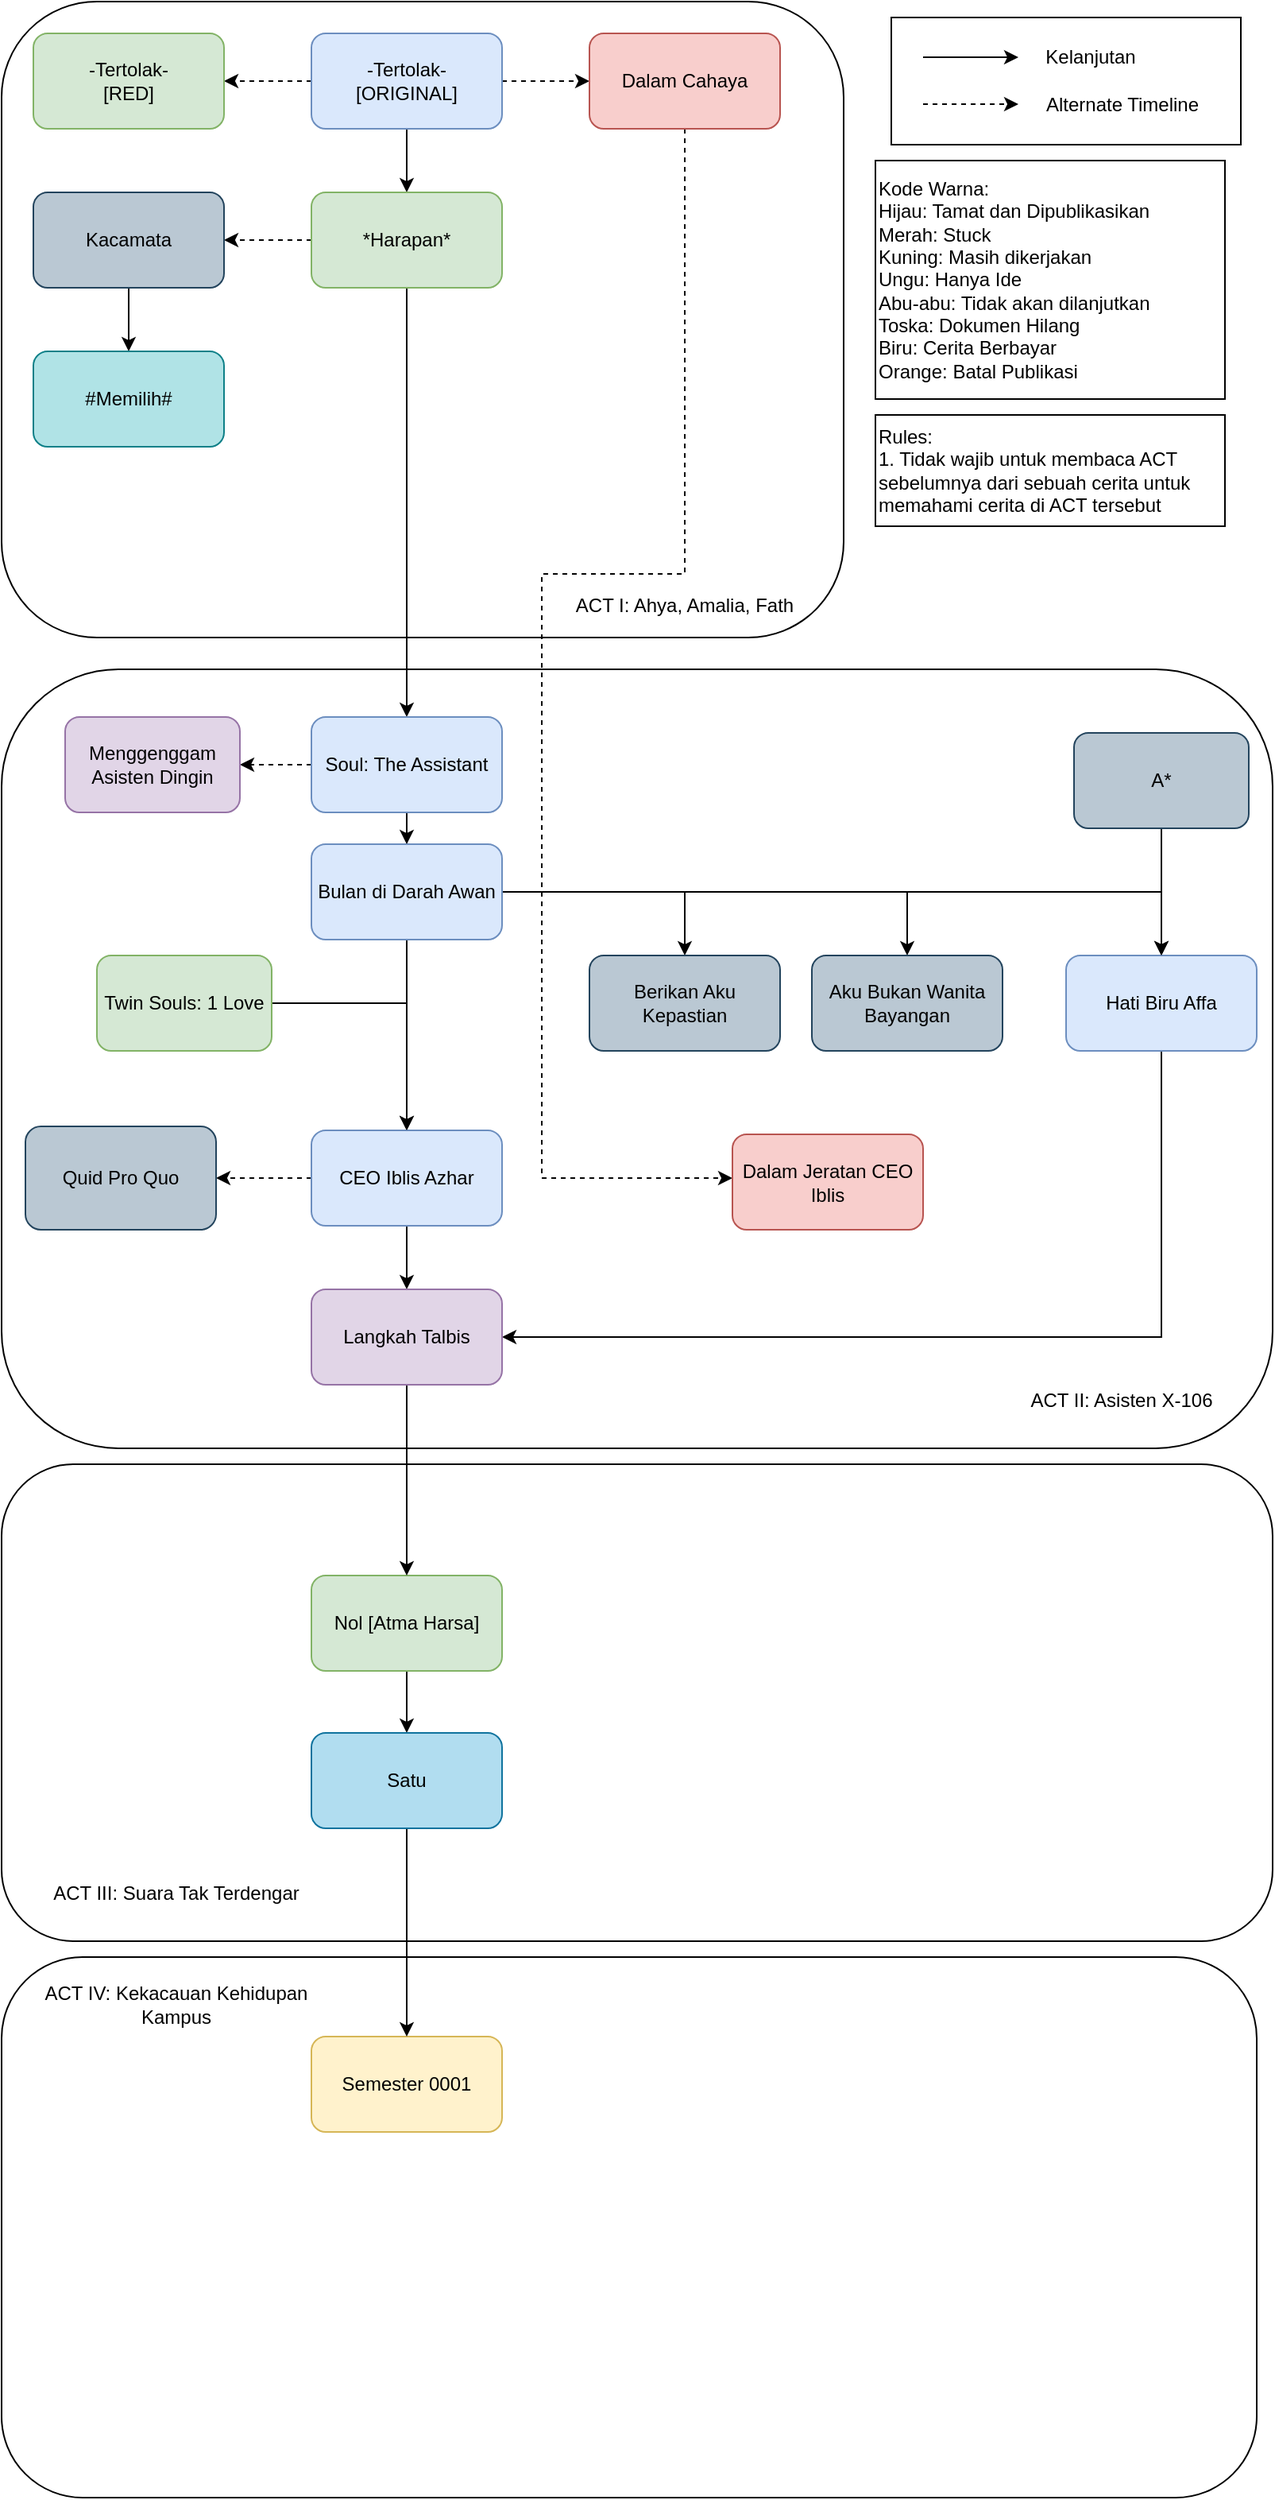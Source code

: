 <mxfile version="20.1.1" type="google" pages="2"><diagram id="EcnSmtBIn0JpFgmxEhbl" name="Affadverse"><mxGraphModel grid="1" page="1" gridSize="10" guides="1" tooltips="1" connect="1" arrows="1" fold="1" pageScale="1" pageWidth="827" pageHeight="1169" math="0" shadow="0"><root><mxCell id="0"/><mxCell id="1" parent="0"/><mxCell id="m2s8excgMReCXEPe41fm-1" value="" style="rounded=1;whiteSpace=wrap;html=1;" vertex="1" parent="1"><mxGeometry x="20" y="1250" width="790" height="340" as="geometry"/></mxCell><mxCell id="y5J24u5xDYEsAiYzcavm-4" value="" style="rounded=1;whiteSpace=wrap;html=1;" vertex="1" parent="1"><mxGeometry x="20" y="940" width="800" height="300" as="geometry"/></mxCell><mxCell id="Pe4HIbK8baJLfQ9ORxXF-13" value="" style="rounded=1;whiteSpace=wrap;html=1;" vertex="1" parent="1"><mxGeometry x="20" y="440" width="800" height="490" as="geometry"/></mxCell><mxCell id="Pe4HIbK8baJLfQ9ORxXF-11" value="" style="rounded=1;whiteSpace=wrap;html=1;" vertex="1" parent="1"><mxGeometry x="20" y="20" width="530" height="400" as="geometry"/></mxCell><mxCell id="hUNtiYaTxKNmz7NO94wZ-4" style="edgeStyle=orthogonalEdgeStyle;rounded=0;orthogonalLoop=1;jettySize=auto;html=1;" edge="1" parent="1" source="hUNtiYaTxKNmz7NO94wZ-1" target="hUNtiYaTxKNmz7NO94wZ-2"><mxGeometry relative="1" as="geometry"/></mxCell><mxCell id="bOvPMWNZljGPkCkS2SPF-2" style="edgeStyle=orthogonalEdgeStyle;rounded=0;orthogonalLoop=1;jettySize=auto;html=1;dashed=1;" edge="1" parent="1" source="hUNtiYaTxKNmz7NO94wZ-1" target="UudT6RU4bLvJuQJ6isM3-8"><mxGeometry relative="1" as="geometry"/></mxCell><mxCell id="ywaN13FSEhkcm2j_giSY-2" style="edgeStyle=orthogonalEdgeStyle;rounded=0;orthogonalLoop=1;jettySize=auto;html=1;dashed=1;" edge="1" parent="1" source="hUNtiYaTxKNmz7NO94wZ-1" target="ywaN13FSEhkcm2j_giSY-1"><mxGeometry relative="1" as="geometry"/></mxCell><mxCell id="hUNtiYaTxKNmz7NO94wZ-1" value="-Tertolak-&lt;br&gt;[ORIGINAL]" style="rounded=1;whiteSpace=wrap;html=1;fillColor=#dae8fc;strokeColor=#6c8ebf;" vertex="1" parent="1"><mxGeometry x="215" y="40" width="120" height="60" as="geometry"/></mxCell><mxCell id="tGlrjINGuqBazFXgnSmo-45" style="edgeStyle=orthogonalEdgeStyle;rounded=1;orthogonalLoop=1;jettySize=auto;html=1;endArrow=classic;endFill=1;dashed=1;" edge="1" parent="1" source="hUNtiYaTxKNmz7NO94wZ-2" target="tGlrjINGuqBazFXgnSmo-27"><mxGeometry relative="1" as="geometry"/></mxCell><mxCell id="H0F3POSe8cfEXiJUJmD0-8" style="edgeStyle=orthogonalEdgeStyle;rounded=0;orthogonalLoop=1;jettySize=auto;html=1;entryX=0.5;entryY=0;entryDx=0;entryDy=0;" edge="1" parent="1" source="hUNtiYaTxKNmz7NO94wZ-2" target="hUNtiYaTxKNmz7NO94wZ-3"><mxGeometry relative="1" as="geometry"/></mxCell><mxCell id="hUNtiYaTxKNmz7NO94wZ-2" value="*Harapan*" style="rounded=1;whiteSpace=wrap;html=1;fillColor=#d5e8d4;strokeColor=#82b366;" vertex="1" parent="1"><mxGeometry x="215" y="140" width="120" height="60" as="geometry"/></mxCell><mxCell id="hUNtiYaTxKNmz7NO94wZ-7" style="edgeStyle=orthogonalEdgeStyle;rounded=0;orthogonalLoop=1;jettySize=auto;html=1;" edge="1" parent="1" source="hUNtiYaTxKNmz7NO94wZ-3" target="hUNtiYaTxKNmz7NO94wZ-6"><mxGeometry relative="1" as="geometry"/></mxCell><mxCell id="lOJnKnWXrmhc2ERGfoHm-5" style="edgeStyle=orthogonalEdgeStyle;rounded=0;orthogonalLoop=1;jettySize=auto;html=1;dashed=1;" edge="1" parent="1" source="hUNtiYaTxKNmz7NO94wZ-3" target="oiZ4GgppwyyCS8r4Atze-10"><mxGeometry relative="1" as="geometry"/></mxCell><mxCell id="hUNtiYaTxKNmz7NO94wZ-3" value="Soul: The Assistant" style="rounded=1;whiteSpace=wrap;html=1;fillColor=#dae8fc;strokeColor=#6c8ebf;" vertex="1" parent="1"><mxGeometry x="215" y="470" width="120" height="60" as="geometry"/></mxCell><mxCell id="rjwr-CTO9SGo7159Knu0-3" style="edgeStyle=orthogonalEdgeStyle;rounded=0;orthogonalLoop=1;jettySize=auto;html=1;" edge="1" parent="1" source="hUNtiYaTxKNmz7NO94wZ-6" target="hUNtiYaTxKNmz7NO94wZ-10"><mxGeometry relative="1" as="geometry"/></mxCell><mxCell id="H0F3POSe8cfEXiJUJmD0-3" style="edgeStyle=orthogonalEdgeStyle;rounded=0;orthogonalLoop=1;jettySize=auto;html=1;" edge="1" parent="1" source="hUNtiYaTxKNmz7NO94wZ-6" target="H0F3POSe8cfEXiJUJmD0-1"><mxGeometry relative="1" as="geometry"/></mxCell><mxCell id="H0F3POSe8cfEXiJUJmD0-7" style="edgeStyle=orthogonalEdgeStyle;rounded=0;orthogonalLoop=1;jettySize=auto;html=1;" edge="1" parent="1" source="hUNtiYaTxKNmz7NO94wZ-6" target="H0F3POSe8cfEXiJUJmD0-6"><mxGeometry relative="1" as="geometry"/></mxCell><mxCell id="oiZ4GgppwyyCS8r4Atze-6" style="edgeStyle=orthogonalEdgeStyle;rounded=0;orthogonalLoop=1;jettySize=auto;html=1;" edge="1" parent="1" source="hUNtiYaTxKNmz7NO94wZ-6" target="hUNtiYaTxKNmz7NO94wZ-8"><mxGeometry relative="1" as="geometry"/></mxCell><mxCell id="lOJnKnWXrmhc2ERGfoHm-4" style="edgeStyle=orthogonalEdgeStyle;rounded=0;orthogonalLoop=1;jettySize=auto;html=1;dashed=1;exitX=0.5;exitY=1;exitDx=0;exitDy=0;" edge="1" parent="1" source="UudT6RU4bLvJuQJ6isM3-8" target="lOJnKnWXrmhc2ERGfoHm-2"><mxGeometry relative="1" as="geometry"><Array as="points"><mxPoint x="450" y="380"/><mxPoint x="360" y="380"/><mxPoint x="360" y="760"/></Array></mxGeometry></mxCell><mxCell id="hUNtiYaTxKNmz7NO94wZ-6" value="Bulan di Darah Awan" style="rounded=1;whiteSpace=wrap;html=1;fillColor=#dae8fc;strokeColor=#6c8ebf;" vertex="1" parent="1"><mxGeometry x="215" y="550" width="120" height="60" as="geometry"/></mxCell><mxCell id="H0F3POSe8cfEXiJUJmD0-5" value="" style="edgeStyle=orthogonalEdgeStyle;rounded=0;orthogonalLoop=1;jettySize=auto;html=1;" edge="1" parent="1" source="hUNtiYaTxKNmz7NO94wZ-8" target="H0F3POSe8cfEXiJUJmD0-2"><mxGeometry relative="1" as="geometry"><Array as="points"><mxPoint x="750" y="860"/><mxPoint x="590" y="860"/></Array></mxGeometry></mxCell><mxCell id="hUNtiYaTxKNmz7NO94wZ-8" value="Hati Biru Affa" style="rounded=1;whiteSpace=wrap;html=1;fillColor=#dae8fc;strokeColor=#6c8ebf;" vertex="1" parent="1"><mxGeometry x="690" y="620" width="120" height="60" as="geometry"/></mxCell><mxCell id="oiZ4GgppwyyCS8r4Atze-9" style="edgeStyle=orthogonalEdgeStyle;rounded=0;orthogonalLoop=1;jettySize=auto;html=1;dashed=1;" edge="1" parent="1" source="hUNtiYaTxKNmz7NO94wZ-10" target="bOvPMWNZljGPkCkS2SPF-3"><mxGeometry relative="1" as="geometry"/></mxCell><mxCell id="lOJnKnWXrmhc2ERGfoHm-7" value="" style="edgeStyle=orthogonalEdgeStyle;rounded=0;orthogonalLoop=1;jettySize=auto;html=1;" edge="1" parent="1" source="hUNtiYaTxKNmz7NO94wZ-10" target="H0F3POSe8cfEXiJUJmD0-2"><mxGeometry relative="1" as="geometry"/></mxCell><mxCell id="hUNtiYaTxKNmz7NO94wZ-10" value="CEO Iblis Azhar" style="rounded=1;whiteSpace=wrap;html=1;fillColor=#dae8fc;strokeColor=#6c8ebf;" vertex="1" parent="1"><mxGeometry x="215" y="730" width="120" height="60" as="geometry"/></mxCell><mxCell id="bOvPMWNZljGPkCkS2SPF-8" value="" style="edgeStyle=orthogonalEdgeStyle;rounded=0;orthogonalLoop=1;jettySize=auto;html=1;" edge="1" parent="1" source="UudT6RU4bLvJuQJ6isM3-1" target="bOvPMWNZljGPkCkS2SPF-7"><mxGeometry relative="1" as="geometry"/></mxCell><mxCell id="UudT6RU4bLvJuQJ6isM3-1" value="Nol [Atma Harsa]" style="rounded=1;whiteSpace=wrap;html=1;fillColor=#d5e8d4;strokeColor=#82b366;" vertex="1" parent="1"><mxGeometry x="215" y="1010" width="120" height="60" as="geometry"/></mxCell><mxCell id="UudT6RU4bLvJuQJ6isM3-8" value="Dalam Cahaya" style="rounded=1;whiteSpace=wrap;html=1;fillColor=#f8cecc;strokeColor=#b85450;" vertex="1" parent="1"><mxGeometry x="390" y="40" width="120" height="60" as="geometry"/></mxCell><mxCell id="rjwr-CTO9SGo7159Knu0-2" style="edgeStyle=orthogonalEdgeStyle;rounded=0;orthogonalLoop=1;jettySize=auto;html=1;" edge="1" parent="1" source="lqrwBeDO2U4Pg9sJsa4X-1" target="hUNtiYaTxKNmz7NO94wZ-8"><mxGeometry relative="1" as="geometry"/></mxCell><mxCell id="lqrwBeDO2U4Pg9sJsa4X-1" value="A*" style="rounded=1;whiteSpace=wrap;html=1;fillColor=#bac8d3;strokeColor=#23445d;" vertex="1" parent="1"><mxGeometry x="695" y="480" width="110" height="60" as="geometry"/></mxCell><mxCell id="Pe4HIbK8baJLfQ9ORxXF-10" value="" style="edgeStyle=orthogonalEdgeStyle;rounded=0;orthogonalLoop=1;jettySize=auto;html=1;" edge="1" parent="1" source="tGlrjINGuqBazFXgnSmo-27" target="Pe4HIbK8baJLfQ9ORxXF-1"><mxGeometry relative="1" as="geometry"/></mxCell><mxCell id="tGlrjINGuqBazFXgnSmo-27" value="Kacamata" style="rounded=1;whiteSpace=wrap;html=1;fillColor=#bac8d3;strokeColor=#23445d;" vertex="1" parent="1"><mxGeometry x="40" y="140" width="120" height="60" as="geometry"/></mxCell><mxCell id="tGlrjINGuqBazFXgnSmo-44" value="Semester 0001" style="rounded=1;whiteSpace=wrap;html=1;fillColor=#fff2cc;strokeColor=#d6b656;" vertex="1" parent="1"><mxGeometry x="215" y="1300" width="120" height="60" as="geometry"/></mxCell><mxCell id="bOvPMWNZljGPkCkS2SPF-3" value="Quid Pro Quo" style="rounded=1;whiteSpace=wrap;html=1;fillColor=#bac8d3;strokeColor=#23445d;" vertex="1" parent="1"><mxGeometry x="35" y="727.5" width="120" height="65" as="geometry"/></mxCell><mxCell id="DqDXxsaQy_0WUwskbLbI-2" style="edgeStyle=orthogonalEdgeStyle;rounded=0;orthogonalLoop=1;jettySize=auto;html=1;endArrow=classic;endFill=1;" edge="1" parent="1" source="bOvPMWNZljGPkCkS2SPF-7" target="tGlrjINGuqBazFXgnSmo-44"><mxGeometry relative="1" as="geometry"/></mxCell><mxCell id="bOvPMWNZljGPkCkS2SPF-7" value="Satu" style="rounded=1;whiteSpace=wrap;html=1;fillColor=#b1ddf0;strokeColor=#10739e;" vertex="1" parent="1"><mxGeometry x="215" y="1109" width="120" height="60" as="geometry"/></mxCell><mxCell id="ywaN13FSEhkcm2j_giSY-1" value="-Tertolak-&lt;br&gt;[RED]" style="rounded=1;whiteSpace=wrap;html=1;fillColor=#d5e8d4;strokeColor=#82b366;" vertex="1" parent="1"><mxGeometry x="40" y="40" width="120" height="60" as="geometry"/></mxCell><mxCell id="OgK4j9b_bI9gaGPWFn3z-1" value="" style="group" vertex="1" connectable="0" parent="1"><mxGeometry x="580" y="30" width="220" height="80" as="geometry"/></mxCell><mxCell id="tGlrjINGuqBazFXgnSmo-34" value="" style="rounded=0;whiteSpace=wrap;html=1;" vertex="1" parent="OgK4j9b_bI9gaGPWFn3z-1"><mxGeometry width="220" height="80" as="geometry"/></mxCell><mxCell id="UudT6RU4bLvJuQJ6isM3-13" value="Alternate Timeline" style="text;html=1;align=center;verticalAlign=middle;resizable=0;points=[];autosize=1;" vertex="1" parent="OgK4j9b_bI9gaGPWFn3z-1"><mxGeometry x="90" y="45" width="110" height="20" as="geometry"/></mxCell><mxCell id="UudT6RU4bLvJuQJ6isM3-14" value="" style="endArrow=classic;html=1;" edge="1" parent="OgK4j9b_bI9gaGPWFn3z-1"><mxGeometry width="50" height="50" relative="1" as="geometry"><mxPoint x="20" y="25" as="sourcePoint"/><mxPoint x="80" y="25" as="targetPoint"/></mxGeometry></mxCell><mxCell id="UudT6RU4bLvJuQJ6isM3-15" value="Kelanjutan" style="text;html=1;align=center;verticalAlign=middle;resizable=0;points=[];autosize=1;" vertex="1" parent="OgK4j9b_bI9gaGPWFn3z-1"><mxGeometry x="90" y="15" width="70" height="20" as="geometry"/></mxCell><mxCell id="bOvPMWNZljGPkCkS2SPF-1" value="" style="endArrow=classic;html=1;dashed=1;" edge="1" parent="OgK4j9b_bI9gaGPWFn3z-1"><mxGeometry width="50" height="50" relative="1" as="geometry"><mxPoint x="20" y="54.5" as="sourcePoint"/><mxPoint x="80" y="54.5" as="targetPoint"/></mxGeometry></mxCell><mxCell id="LgQSVjgWvoYoI5f046IZ-2" style="edgeStyle=orthogonalEdgeStyle;rounded=0;orthogonalLoop=1;jettySize=auto;html=1;" edge="1" parent="1" source="LgQSVjgWvoYoI5f046IZ-1" target="hUNtiYaTxKNmz7NO94wZ-10"><mxGeometry relative="1" as="geometry"/></mxCell><mxCell id="LgQSVjgWvoYoI5f046IZ-1" value="Twin Souls: 1 Love" style="rounded=1;whiteSpace=wrap;html=1;fillColor=#d5e8d4;strokeColor=#82b366;" vertex="1" parent="1"><mxGeometry x="80" y="620" width="110" height="60" as="geometry"/></mxCell><mxCell id="Pe4HIbK8baJLfQ9ORxXF-1" value="#Memilih#" style="rounded=1;whiteSpace=wrap;html=1;fillColor=#b0e3e6;strokeColor=#0e8088;" vertex="1" parent="1"><mxGeometry x="40" y="240" width="120" height="60" as="geometry"/></mxCell><mxCell id="Pe4HIbK8baJLfQ9ORxXF-9" value="Kode Warna:&lt;br&gt;Hijau: Tamat dan Dipublikasikan&lt;br&gt;Merah: Stuck&lt;br&gt;Kuning: Masih dikerjakan&lt;br&gt;Ungu: Hanya Ide&lt;br&gt;Abu-abu: Tidak akan dilanjutkan&lt;br&gt;Toska: Dokumen Hilang&lt;br&gt;Biru: Cerita Berbayar&lt;br&gt;Orange: Batal Publikasi" style="rounded=0;whiteSpace=wrap;html=1;align=left;" vertex="1" parent="1"><mxGeometry x="570" y="120" width="220" height="150" as="geometry"/></mxCell><mxCell id="Pe4HIbK8baJLfQ9ORxXF-12" value="ACT I: Ahya, Amalia, Fath" style="text;html=1;strokeColor=none;fillColor=none;align=center;verticalAlign=middle;whiteSpace=wrap;rounded=0;" vertex="1" parent="1"><mxGeometry x="370" y="390" width="160" height="20" as="geometry"/></mxCell><mxCell id="Pe4HIbK8baJLfQ9ORxXF-14" value="ACT II: Asisten X-106" style="text;html=1;strokeColor=none;fillColor=none;align=center;verticalAlign=middle;whiteSpace=wrap;rounded=0;" vertex="1" parent="1"><mxGeometry x="660" y="890" width="130" height="20" as="geometry"/></mxCell><mxCell id="y5J24u5xDYEsAiYzcavm-5" value="ACT III: Suara Tak Terdengar" style="text;html=1;strokeColor=none;fillColor=none;align=center;verticalAlign=middle;whiteSpace=wrap;rounded=0;" vertex="1" parent="1"><mxGeometry x="45" y="1200" width="170" height="20" as="geometry"/></mxCell><mxCell id="m2s8excgMReCXEPe41fm-2" value="ACT IV: Kekacauan Kehidupan Kampus" style="text;html=1;strokeColor=none;fillColor=none;align=center;verticalAlign=middle;whiteSpace=wrap;rounded=0;" vertex="1" parent="1"><mxGeometry x="40" y="1270" width="180" height="20" as="geometry"/></mxCell><mxCell id="H0F3POSe8cfEXiJUJmD0-1" value="Berikan Aku Kepastian&lt;span style=&quot;color: rgba(0 , 0 , 0 , 0) ; font-family: monospace ; font-size: 0px&quot;&gt;%3CmxGraphModel%3E%3Croot%3E%3CmxCell%20id%3D%220%22%2F%3E%3CmxCell%20id%3D%221%22%20parent%3D%220%22%2F%3E%3CmxCell%20id%3D%222%22%20value%3D%22Apa%20Kebohongan%20Bisa%20Menjadi%20Kebenaran%3F%22%20style%3D%22rounded%3D1%3BwhiteSpace%3Dwrap%3Bhtml%3D1%3BfillColor%3D%23e1d5e7%3BstrokeColor%3D%239673a6%3B%22%20vertex%3D%221%22%20parent%3D%221%22%3E%3CmxGeometry%20x%3D%22215%22%20y%3D%22820%22%20width%3D%22120%22%20height%3D%2260%22%20as%3D%22geometry%22%2F%3E%3C%2FmxCell%3E%3C%2Froot%3E%3C%2FmxGraphModel%3E&lt;/span&gt;" style="rounded=1;whiteSpace=wrap;html=1;fillColor=#bac8d3;strokeColor=#23445d;" vertex="1" parent="1"><mxGeometry x="390" y="620" width="120" height="60" as="geometry"/></mxCell><mxCell id="lOJnKnWXrmhc2ERGfoHm-8" value="" style="edgeStyle=orthogonalEdgeStyle;rounded=0;orthogonalLoop=1;jettySize=auto;html=1;entryX=0.5;entryY=0;entryDx=0;entryDy=0;" edge="1" parent="1" source="H0F3POSe8cfEXiJUJmD0-2" target="UudT6RU4bLvJuQJ6isM3-1"><mxGeometry relative="1" as="geometry"/></mxCell><mxCell id="H0F3POSe8cfEXiJUJmD0-2" value="Langkah Talbis" style="rounded=1;whiteSpace=wrap;html=1;fillColor=#e1d5e7;strokeColor=#9673a6;" vertex="1" parent="1"><mxGeometry x="215" y="830" width="120" height="60" as="geometry"/></mxCell><mxCell id="H0F3POSe8cfEXiJUJmD0-6" value="Aku Bukan Wanita Bayangan" style="rounded=1;whiteSpace=wrap;html=1;fillColor=#bac8d3;strokeColor=#23445d;" vertex="1" parent="1"><mxGeometry x="530" y="620" width="120" height="60" as="geometry"/></mxCell><mxCell id="oiZ4GgppwyyCS8r4Atze-10" value="Menggenggam Asisten Dingin" style="rounded=1;whiteSpace=wrap;html=1;fillColor=#e1d5e7;strokeColor=#9673a6;" vertex="1" parent="1"><mxGeometry x="60" y="470" width="110" height="60" as="geometry"/></mxCell><mxCell id="oiZ4GgppwyyCS8r4Atze-12" value="Rules:&lt;br&gt;1. Tidak wajib untuk membaca ACT sebelumnya dari sebuah cerita untuk memahami cerita di ACT tersebut" style="rounded=0;whiteSpace=wrap;html=1;align=left;" vertex="1" parent="1"><mxGeometry x="570" y="280" width="220" height="70" as="geometry"/></mxCell><mxCell id="lOJnKnWXrmhc2ERGfoHm-2" value="Dalam Jeratan CEO Iblis" style="rounded=1;whiteSpace=wrap;html=1;fillColor=#f8cecc;strokeColor=#b85450;" vertex="1" parent="1"><mxGeometry x="480" y="732.5" width="120" height="60" as="geometry"/></mxCell></root></mxGraphModel></diagram><diagram id="aOr_7SojHPx7BmcFr2-G" name="Mini-Worlds"><mxGraphModel grid="1" page="1" gridSize="10" guides="1" tooltips="1" connect="1" arrows="1" fold="1" pageScale="1" pageWidth="827" pageHeight="1169" math="0" shadow="0"><root><mxCell id="ET-YBNcXnxoC9ijN3A6z-0"/><mxCell id="ET-YBNcXnxoC9ijN3A6z-1" parent="ET-YBNcXnxoC9ijN3A6z-0"/><mxCell id="ET-YBNcXnxoC9ijN3A6z-2" value="" style="rounded=0;whiteSpace=wrap;html=1;" vertex="1" parent="ET-YBNcXnxoC9ijN3A6z-1"><mxGeometry x="30" y="195" width="360" height="130" as="geometry"/></mxCell><mxCell id="ET-YBNcXnxoC9ijN3A6z-3" value="" style="rounded=0;whiteSpace=wrap;html=1;" vertex="1" parent="ET-YBNcXnxoC9ijN3A6z-1"><mxGeometry x="30" y="40" width="700" height="130" as="geometry"/></mxCell><mxCell id="ET-YBNcXnxoC9ijN3A6z-5" style="edgeStyle=orthogonalEdgeStyle;rounded=1;orthogonalLoop=1;jettySize=auto;html=1;endArrow=classic;endFill=1;" edge="1" parent="ET-YBNcXnxoC9ijN3A6z-1" source="ET-YBNcXnxoC9ijN3A6z-6" target="ET-YBNcXnxoC9ijN3A6z-9"><mxGeometry relative="1" as="geometry"/></mxCell><mxCell id="ET-YBNcXnxoC9ijN3A6z-6" value="Metantei Conan: Assassinate" style="rounded=1;whiteSpace=wrap;html=1;fillColor=#d5e8d4;strokeColor=#82b366;" vertex="1" parent="ET-YBNcXnxoC9ijN3A6z-1"><mxGeometry x="50" y="60" width="120" height="60" as="geometry"/></mxCell><mxCell id="ET-YBNcXnxoC9ijN3A6z-7" value="Merapalkan Mimpi" style="rounded=1;whiteSpace=wrap;html=1;fillColor=#bac8d3;strokeColor=#23445d;" vertex="1" parent="ET-YBNcXnxoC9ijN3A6z-1"><mxGeometry x="630" y="660" width="120" height="60" as="geometry"/></mxCell><mxCell id="T2kVOSxpK02s65miHArF-2" style="edgeStyle=orthogonalEdgeStyle;rounded=0;orthogonalLoop=1;jettySize=auto;html=1;" edge="1" parent="ET-YBNcXnxoC9ijN3A6z-1" source="ET-YBNcXnxoC9ijN3A6z-9" target="T2kVOSxpK02s65miHArF-0"><mxGeometry relative="1" as="geometry"/></mxCell><mxCell id="ET-YBNcXnxoC9ijN3A6z-9" value="Meitantei Conan: Tombak Pengadilan" style="rounded=1;whiteSpace=wrap;html=1;fillColor=#bac8d3;strokeColor=#23445d;" vertex="1" parent="ET-YBNcXnxoC9ijN3A6z-1"><mxGeometry x="230" y="55" width="120" height="70" as="geometry"/></mxCell><mxCell id="ET-YBNcXnxoC9ijN3A6z-13" style="edgeStyle=orthogonalEdgeStyle;rounded=1;orthogonalLoop=1;jettySize=auto;html=1;entryX=0;entryY=0.5;entryDx=0;entryDy=0;endArrow=classic;endFill=1;" edge="1" parent="ET-YBNcXnxoC9ijN3A6z-1" source="ET-YBNcXnxoC9ijN3A6z-14" target="ET-YBNcXnxoC9ijN3A6z-15"><mxGeometry relative="1" as="geometry"/></mxCell><mxCell id="ET-YBNcXnxoC9ijN3A6z-14" value="Sins and Dreams Season 1" style="rounded=1;whiteSpace=wrap;html=1;fillColor=#d5e8d4;strokeColor=#82b366;" vertex="1" parent="ET-YBNcXnxoC9ijN3A6z-1"><mxGeometry x="50" y="230" width="120" height="60" as="geometry"/></mxCell><mxCell id="ET-YBNcXnxoC9ijN3A6z-15" value="Sins and Dreams Season 2" style="rounded=1;whiteSpace=wrap;html=1;fillColor=#bac8d3;strokeColor=#23445d;" vertex="1" parent="ET-YBNcXnxoC9ijN3A6z-1"><mxGeometry x="230" y="230" width="120" height="60" as="geometry"/></mxCell><mxCell id="ET-YBNcXnxoC9ijN3A6z-16" value="Calamity [Wattpadesurd]" style="rounded=1;whiteSpace=wrap;html=1;fillColor=#d5e8d4;strokeColor=#82b366;" vertex="1" parent="ET-YBNcXnxoC9ijN3A6z-1"><mxGeometry x="90" y="560" width="120" height="60" as="geometry"/></mxCell><mxCell id="ET-YBNcXnxoC9ijN3A6z-17" value="Cahaya Bayangan [Wattpadesurd]" style="rounded=1;whiteSpace=wrap;html=1;fillColor=#d5e8d4;strokeColor=#82b366;" vertex="1" parent="ET-YBNcXnxoC9ijN3A6z-1"><mxGeometry x="90" y="660" width="120" height="60" as="geometry"/></mxCell><mxCell id="ET-YBNcXnxoC9ijN3A6z-18" value="Tumpukan Dusta [Kawan Pena]" style="rounded=1;whiteSpace=wrap;html=1;fillColor=#d5e8d4;strokeColor=#82b366;" vertex="1" parent="ET-YBNcXnxoC9ijN3A6z-1"><mxGeometry x="90" y="760" width="120" height="60" as="geometry"/></mxCell><mxCell id="ET-YBNcXnxoC9ijN3A6z-19" value="Noctus Zaharian" style="rounded=1;whiteSpace=wrap;html=1;fillColor=#d5e8d4;strokeColor=#82b366;" vertex="1" parent="ET-YBNcXnxoC9ijN3A6z-1"><mxGeometry x="90" y="850" width="120" height="60" as="geometry"/></mxCell><mxCell id="ET-YBNcXnxoC9ijN3A6z-20" value="/Dua Jalan\" style="rounded=1;whiteSpace=wrap;html=1;fillColor=#bac8d3;strokeColor=#23445d;" vertex="1" parent="ET-YBNcXnxoC9ijN3A6z-1"><mxGeometry x="450" y="850" width="120" height="60" as="geometry"/></mxCell><mxCell id="ET-YBNcXnxoC9ijN3A6z-21" value="Hilang" style="rounded=1;whiteSpace=wrap;html=1;fillColor=#bac8d3;strokeColor=#23445d;" vertex="1" parent="ET-YBNcXnxoC9ijN3A6z-1"><mxGeometry x="270" y="560" width="120" height="60" as="geometry"/></mxCell><mxCell id="ET-YBNcXnxoC9ijN3A6z-22" value="Surat Perubahan" style="rounded=1;whiteSpace=wrap;html=1;fillColor=#bac8d3;strokeColor=#23445d;" vertex="1" parent="ET-YBNcXnxoC9ijN3A6z-1"><mxGeometry x="270" y="760" width="120" height="60" as="geometry"/></mxCell><mxCell id="ET-YBNcXnxoC9ijN3A6z-23" value="Young Mask" style="rounded=1;whiteSpace=wrap;html=1;fillColor=#bac8d3;strokeColor=#23445d;" vertex="1" parent="ET-YBNcXnxoC9ijN3A6z-1"><mxGeometry x="450" y="560" width="120" height="60" as="geometry"/></mxCell><mxCell id="ET-YBNcXnxoC9ijN3A6z-24" value="Zero" style="rounded=1;whiteSpace=wrap;html=1;fillColor=#bac8d3;strokeColor=#23445d;" vertex="1" parent="ET-YBNcXnxoC9ijN3A6z-1"><mxGeometry x="270" y="850" width="120" height="60" as="geometry"/></mxCell><mxCell id="ET-YBNcXnxoC9ijN3A6z-25" value="Luka Hitam" style="rounded=1;whiteSpace=wrap;html=1;fillColor=#bac8d3;strokeColor=#23445d;" vertex="1" parent="ET-YBNcXnxoC9ijN3A6z-1"><mxGeometry x="447.5" y="660" width="120" height="60" as="geometry"/></mxCell><mxCell id="ET-YBNcXnxoC9ijN3A6z-26" value="Memegang Prinsip: Mengarungi Arus" style="rounded=1;whiteSpace=wrap;html=1;fillColor=#bac8d3;strokeColor=#23445d;" vertex="1" parent="ET-YBNcXnxoC9ijN3A6z-1"><mxGeometry x="630" y="560" width="120" height="60" as="geometry"/></mxCell><mxCell id="ET-YBNcXnxoC9ijN3A6z-27" value="His Eye" style="rounded=1;whiteSpace=wrap;html=1;fillColor=#bac8d3;strokeColor=#23445d;" vertex="1" parent="ET-YBNcXnxoC9ijN3A6z-1"><mxGeometry x="450" y="760" width="120" height="60" as="geometry"/></mxCell><mxCell id="ET-YBNcXnxoC9ijN3A6z-28" value="Abu Organisasi Hitam Series" style="text;html=1;align=center;verticalAlign=middle;resizable=0;points=[];autosize=1;" vertex="1" parent="ET-YBNcXnxoC9ijN3A6z-1"><mxGeometry x="285" y="140" width="170" height="20" as="geometry"/></mxCell><mxCell id="ET-YBNcXnxoC9ijN3A6z-29" value="Sins and Dreams Series" style="text;html=1;align=center;verticalAlign=middle;resizable=0;points=[];autosize=1;" vertex="1" parent="ET-YBNcXnxoC9ijN3A6z-1"><mxGeometry x="135" y="300" width="150" height="20" as="geometry"/></mxCell><mxCell id="Iu9p3VXA8wPfr8ApQnWS-0" value="" style="rounded=0;whiteSpace=wrap;html=1;" vertex="1" parent="ET-YBNcXnxoC9ijN3A6z-1"><mxGeometry x="30" y="1050" width="220" height="80" as="geometry"/></mxCell><mxCell id="Iu9p3VXA8wPfr8ApQnWS-1" value="Alternate Timeline" style="text;html=1;align=center;verticalAlign=middle;resizable=0;points=[];autosize=1;" vertex="1" parent="ET-YBNcXnxoC9ijN3A6z-1"><mxGeometry x="120" y="1095" width="110" height="20" as="geometry"/></mxCell><mxCell id="Iu9p3VXA8wPfr8ApQnWS-2" value="" style="endArrow=classic;html=1;" edge="1" parent="ET-YBNcXnxoC9ijN3A6z-1"><mxGeometry width="50" height="50" relative="1" as="geometry"><mxPoint x="50" y="1075" as="sourcePoint"/><mxPoint x="110" y="1075" as="targetPoint"/></mxGeometry></mxCell><mxCell id="Iu9p3VXA8wPfr8ApQnWS-3" value="Kelanjutan" style="text;html=1;align=center;verticalAlign=middle;resizable=0;points=[];autosize=1;" vertex="1" parent="ET-YBNcXnxoC9ijN3A6z-1"><mxGeometry x="120" y="1065" width="70" height="20" as="geometry"/></mxCell><mxCell id="Iu9p3VXA8wPfr8ApQnWS-4" value="" style="endArrow=classic;html=1;dashed=1;" edge="1" parent="ET-YBNcXnxoC9ijN3A6z-1"><mxGeometry width="50" height="50" relative="1" as="geometry"><mxPoint x="50" y="1104.5" as="sourcePoint"/><mxPoint x="110" y="1104.5" as="targetPoint"/></mxGeometry></mxCell><mxCell id="T2kVOSxpK02s65miHArF-3" style="edgeStyle=orthogonalEdgeStyle;rounded=0;orthogonalLoop=1;jettySize=auto;html=1;" edge="1" parent="ET-YBNcXnxoC9ijN3A6z-1" source="T2kVOSxpK02s65miHArF-0" target="T2kVOSxpK02s65miHArF-1"><mxGeometry relative="1" as="geometry"/></mxCell><mxCell id="T2kVOSxpK02s65miHArF-0" value="Meitantei Conan: Kehancuran Emas" style="rounded=1;whiteSpace=wrap;html=1;fillColor=#bac8d3;strokeColor=#23445d;" vertex="1" parent="ET-YBNcXnxoC9ijN3A6z-1"><mxGeometry x="410" y="55" width="120" height="70" as="geometry"/></mxCell><mxCell id="T2kVOSxpK02s65miHArF-1" value="Meitantei Conan: Kisah Bayangan" style="rounded=1;whiteSpace=wrap;html=1;fillColor=#bac8d3;strokeColor=#23445d;" vertex="1" parent="ET-YBNcXnxoC9ijN3A6z-1"><mxGeometry x="590" y="55" width="120" height="70" as="geometry"/></mxCell><mxCell id="pwP3Tu0aL8nzkpuoM8Lh-0" value="Bencana Romansa Kerja Praktik [18+]&amp;nbsp;" style="rounded=1;whiteSpace=wrap;html=1;fillColor=#bac8d3;strokeColor=#23445d;" vertex="1" parent="ET-YBNcXnxoC9ijN3A6z-1"><mxGeometry x="270" y="660" width="120" height="60" as="geometry"/></mxCell><mxCell id="W47qLuFIWzkyfffA9u2s-0" value="Memento Mori : Tangan Kehancuran" style="rounded=1;whiteSpace=wrap;html=1;fillColor=#fff2cc;strokeColor=#d6b656;" vertex="1" parent="ET-YBNcXnxoC9ijN3A6z-1"><mxGeometry x="630" y="760" width="120" height="60" as="geometry"/></mxCell></root></mxGraphModel></diagram></mxfile>